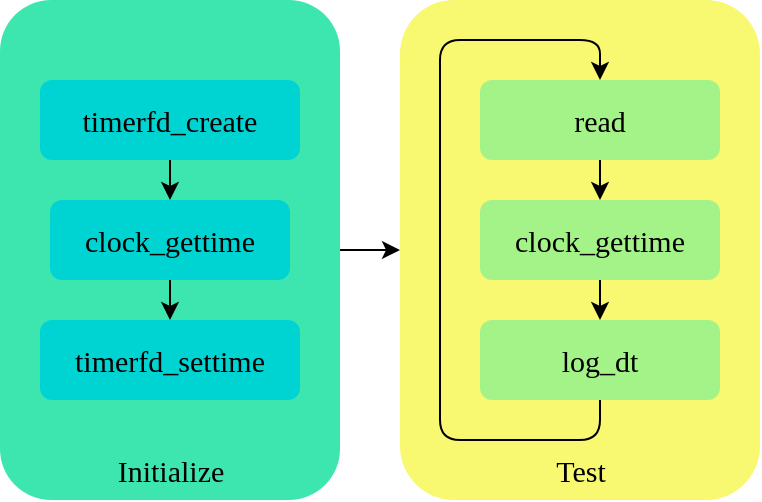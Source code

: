 <mxfile version="20.8.16" type="device"><diagram name="Page-1" id="E1_T96EaH_3JKweiR4XN"><mxGraphModel dx="724" dy="457" grid="1" gridSize="10" guides="1" tooltips="1" connect="1" arrows="1" fold="1" page="1" pageScale="1" pageWidth="827" pageHeight="1169" math="0" shadow="0"><root><mxCell id="0"/><mxCell id="1" parent="0"/><mxCell id="8A4rWVBiX4qZZK98Rts0-15" value="" style="rounded=1;whiteSpace=wrap;html=1;fillColor=#F9F871;strokeColor=none;" vertex="1" parent="1"><mxGeometry x="450" y="50" width="180" height="250" as="geometry"/></mxCell><mxCell id="8A4rWVBiX4qZZK98Rts0-17" style="edgeStyle=orthogonalEdgeStyle;rounded=1;orthogonalLoop=1;jettySize=auto;html=1;exitX=1;exitY=0.5;exitDx=0;exitDy=0;entryX=0;entryY=0.5;entryDx=0;entryDy=0;fontFamily=Times New Roman;fontSize=15;" edge="1" parent="1" source="8A4rWVBiX4qZZK98Rts0-1" target="8A4rWVBiX4qZZK98Rts0-15"><mxGeometry relative="1" as="geometry"/></mxCell><mxCell id="8A4rWVBiX4qZZK98Rts0-1" value="" style="rounded=1;whiteSpace=wrap;html=1;fillColor=#3EE6AF;strokeColor=none;" vertex="1" parent="1"><mxGeometry x="250" y="50" width="170" height="250" as="geometry"/></mxCell><mxCell id="8A4rWVBiX4qZZK98Rts0-43" style="edgeStyle=orthogonalEdgeStyle;rounded=1;orthogonalLoop=1;jettySize=auto;html=1;exitX=0.5;exitY=1;exitDx=0;exitDy=0;entryX=0.5;entryY=0;entryDx=0;entryDy=0;strokeWidth=1;fontFamily=Times New Roman;fontSize=15;" edge="1" parent="1" source="8A4rWVBiX4qZZK98Rts0-2" target="8A4rWVBiX4qZZK98Rts0-42"><mxGeometry relative="1" as="geometry"/></mxCell><mxCell id="8A4rWVBiX4qZZK98Rts0-2" value="timerfd_create" style="rounded=1;whiteSpace=wrap;html=1;fontFamily=Times New Roman;fontSize=15;strokeColor=none;fillColor=#00D4D3;" vertex="1" parent="1"><mxGeometry x="270" y="90" width="130" height="40" as="geometry"/></mxCell><mxCell id="8A4rWVBiX4qZZK98Rts0-3" value="timerfd_settime" style="rounded=1;whiteSpace=wrap;html=1;fontFamily=Times New Roman;fontSize=15;strokeColor=none;fillColor=#00D4D3;" vertex="1" parent="1"><mxGeometry x="270" y="210" width="130" height="40" as="geometry"/></mxCell><mxCell id="8A4rWVBiX4qZZK98Rts0-11" style="edgeStyle=orthogonalEdgeStyle;rounded=1;orthogonalLoop=1;jettySize=auto;html=1;exitX=0.5;exitY=1;exitDx=0;exitDy=0;entryX=0.5;entryY=0;entryDx=0;entryDy=0;fontFamily=Times New Roman;fontSize=15;" edge="1" parent="1" source="8A4rWVBiX4qZZK98Rts0-4" target="8A4rWVBiX4qZZK98Rts0-5"><mxGeometry relative="1" as="geometry"/></mxCell><mxCell id="8A4rWVBiX4qZZK98Rts0-4" value="read" style="rounded=1;whiteSpace=wrap;html=1;fontFamily=Times New Roman;fontSize=15;strokeColor=none;fillColor=#A4F389;" vertex="1" parent="1"><mxGeometry x="490" y="90" width="120" height="40" as="geometry"/></mxCell><mxCell id="8A4rWVBiX4qZZK98Rts0-12" style="edgeStyle=orthogonalEdgeStyle;rounded=1;orthogonalLoop=1;jettySize=auto;html=1;exitX=0.5;exitY=1;exitDx=0;exitDy=0;entryX=0.5;entryY=0;entryDx=0;entryDy=0;fontFamily=Times New Roman;fontSize=15;" edge="1" parent="1" source="8A4rWVBiX4qZZK98Rts0-5" target="8A4rWVBiX4qZZK98Rts0-7"><mxGeometry relative="1" as="geometry"/></mxCell><mxCell id="8A4rWVBiX4qZZK98Rts0-5" value="clock_gettime" style="rounded=1;whiteSpace=wrap;html=1;fontFamily=Times New Roman;fontSize=15;strokeColor=none;fillColor=#A4F389;" vertex="1" parent="1"><mxGeometry x="490" y="150" width="120" height="40" as="geometry"/></mxCell><mxCell id="8A4rWVBiX4qZZK98Rts0-7" value="log_dt" style="rounded=1;whiteSpace=wrap;html=1;fontFamily=Times New Roman;fontSize=15;strokeColor=none;fillColor=#A4F389;" vertex="1" parent="1"><mxGeometry x="490" y="210" width="120" height="40" as="geometry"/></mxCell><mxCell id="8A4rWVBiX4qZZK98Rts0-9" value="" style="endArrow=classic;html=1;rounded=1;fontFamily=Times New Roman;fontSize=15;exitX=0.5;exitY=1;exitDx=0;exitDy=0;entryX=0.5;entryY=0;entryDx=0;entryDy=0;snapToPoint=0;fixDash=0;" edge="1" parent="1" source="8A4rWVBiX4qZZK98Rts0-7" target="8A4rWVBiX4qZZK98Rts0-4"><mxGeometry width="50" height="50" relative="1" as="geometry"><mxPoint x="200" y="230" as="sourcePoint"/><mxPoint x="250" y="180" as="targetPoint"/><Array as="points"><mxPoint x="550" y="270"/><mxPoint x="470" y="270"/><mxPoint x="470" y="70"/><mxPoint x="550" y="70"/></Array></mxGeometry></mxCell><mxCell id="8A4rWVBiX4qZZK98Rts0-13" value="Initialize" style="text;html=1;align=center;verticalAlign=middle;resizable=0;points=[];autosize=1;strokeColor=none;fillColor=none;fontSize=15;fontFamily=Times New Roman;" vertex="1" parent="1"><mxGeometry x="295" y="270" width="80" height="30" as="geometry"/></mxCell><mxCell id="8A4rWVBiX4qZZK98Rts0-16" value="Test" style="text;html=1;align=center;verticalAlign=middle;resizable=0;points=[];autosize=1;strokeColor=none;fillColor=none;fontSize=15;fontFamily=Times New Roman;" vertex="1" parent="1"><mxGeometry x="515" y="270" width="50" height="30" as="geometry"/></mxCell><mxCell id="8A4rWVBiX4qZZK98Rts0-44" style="edgeStyle=orthogonalEdgeStyle;rounded=1;orthogonalLoop=1;jettySize=auto;html=1;exitX=0.5;exitY=1;exitDx=0;exitDy=0;strokeWidth=1;fontFamily=Times New Roman;fontSize=15;" edge="1" parent="1" source="8A4rWVBiX4qZZK98Rts0-42" target="8A4rWVBiX4qZZK98Rts0-3"><mxGeometry relative="1" as="geometry"/></mxCell><mxCell id="8A4rWVBiX4qZZK98Rts0-42" value="clock_gettime" style="rounded=1;whiteSpace=wrap;html=1;fontFamily=Times New Roman;fontSize=15;strokeColor=none;fillColor=#00D4D3;" vertex="1" parent="1"><mxGeometry x="275" y="150" width="120" height="40" as="geometry"/></mxCell></root></mxGraphModel></diagram></mxfile>